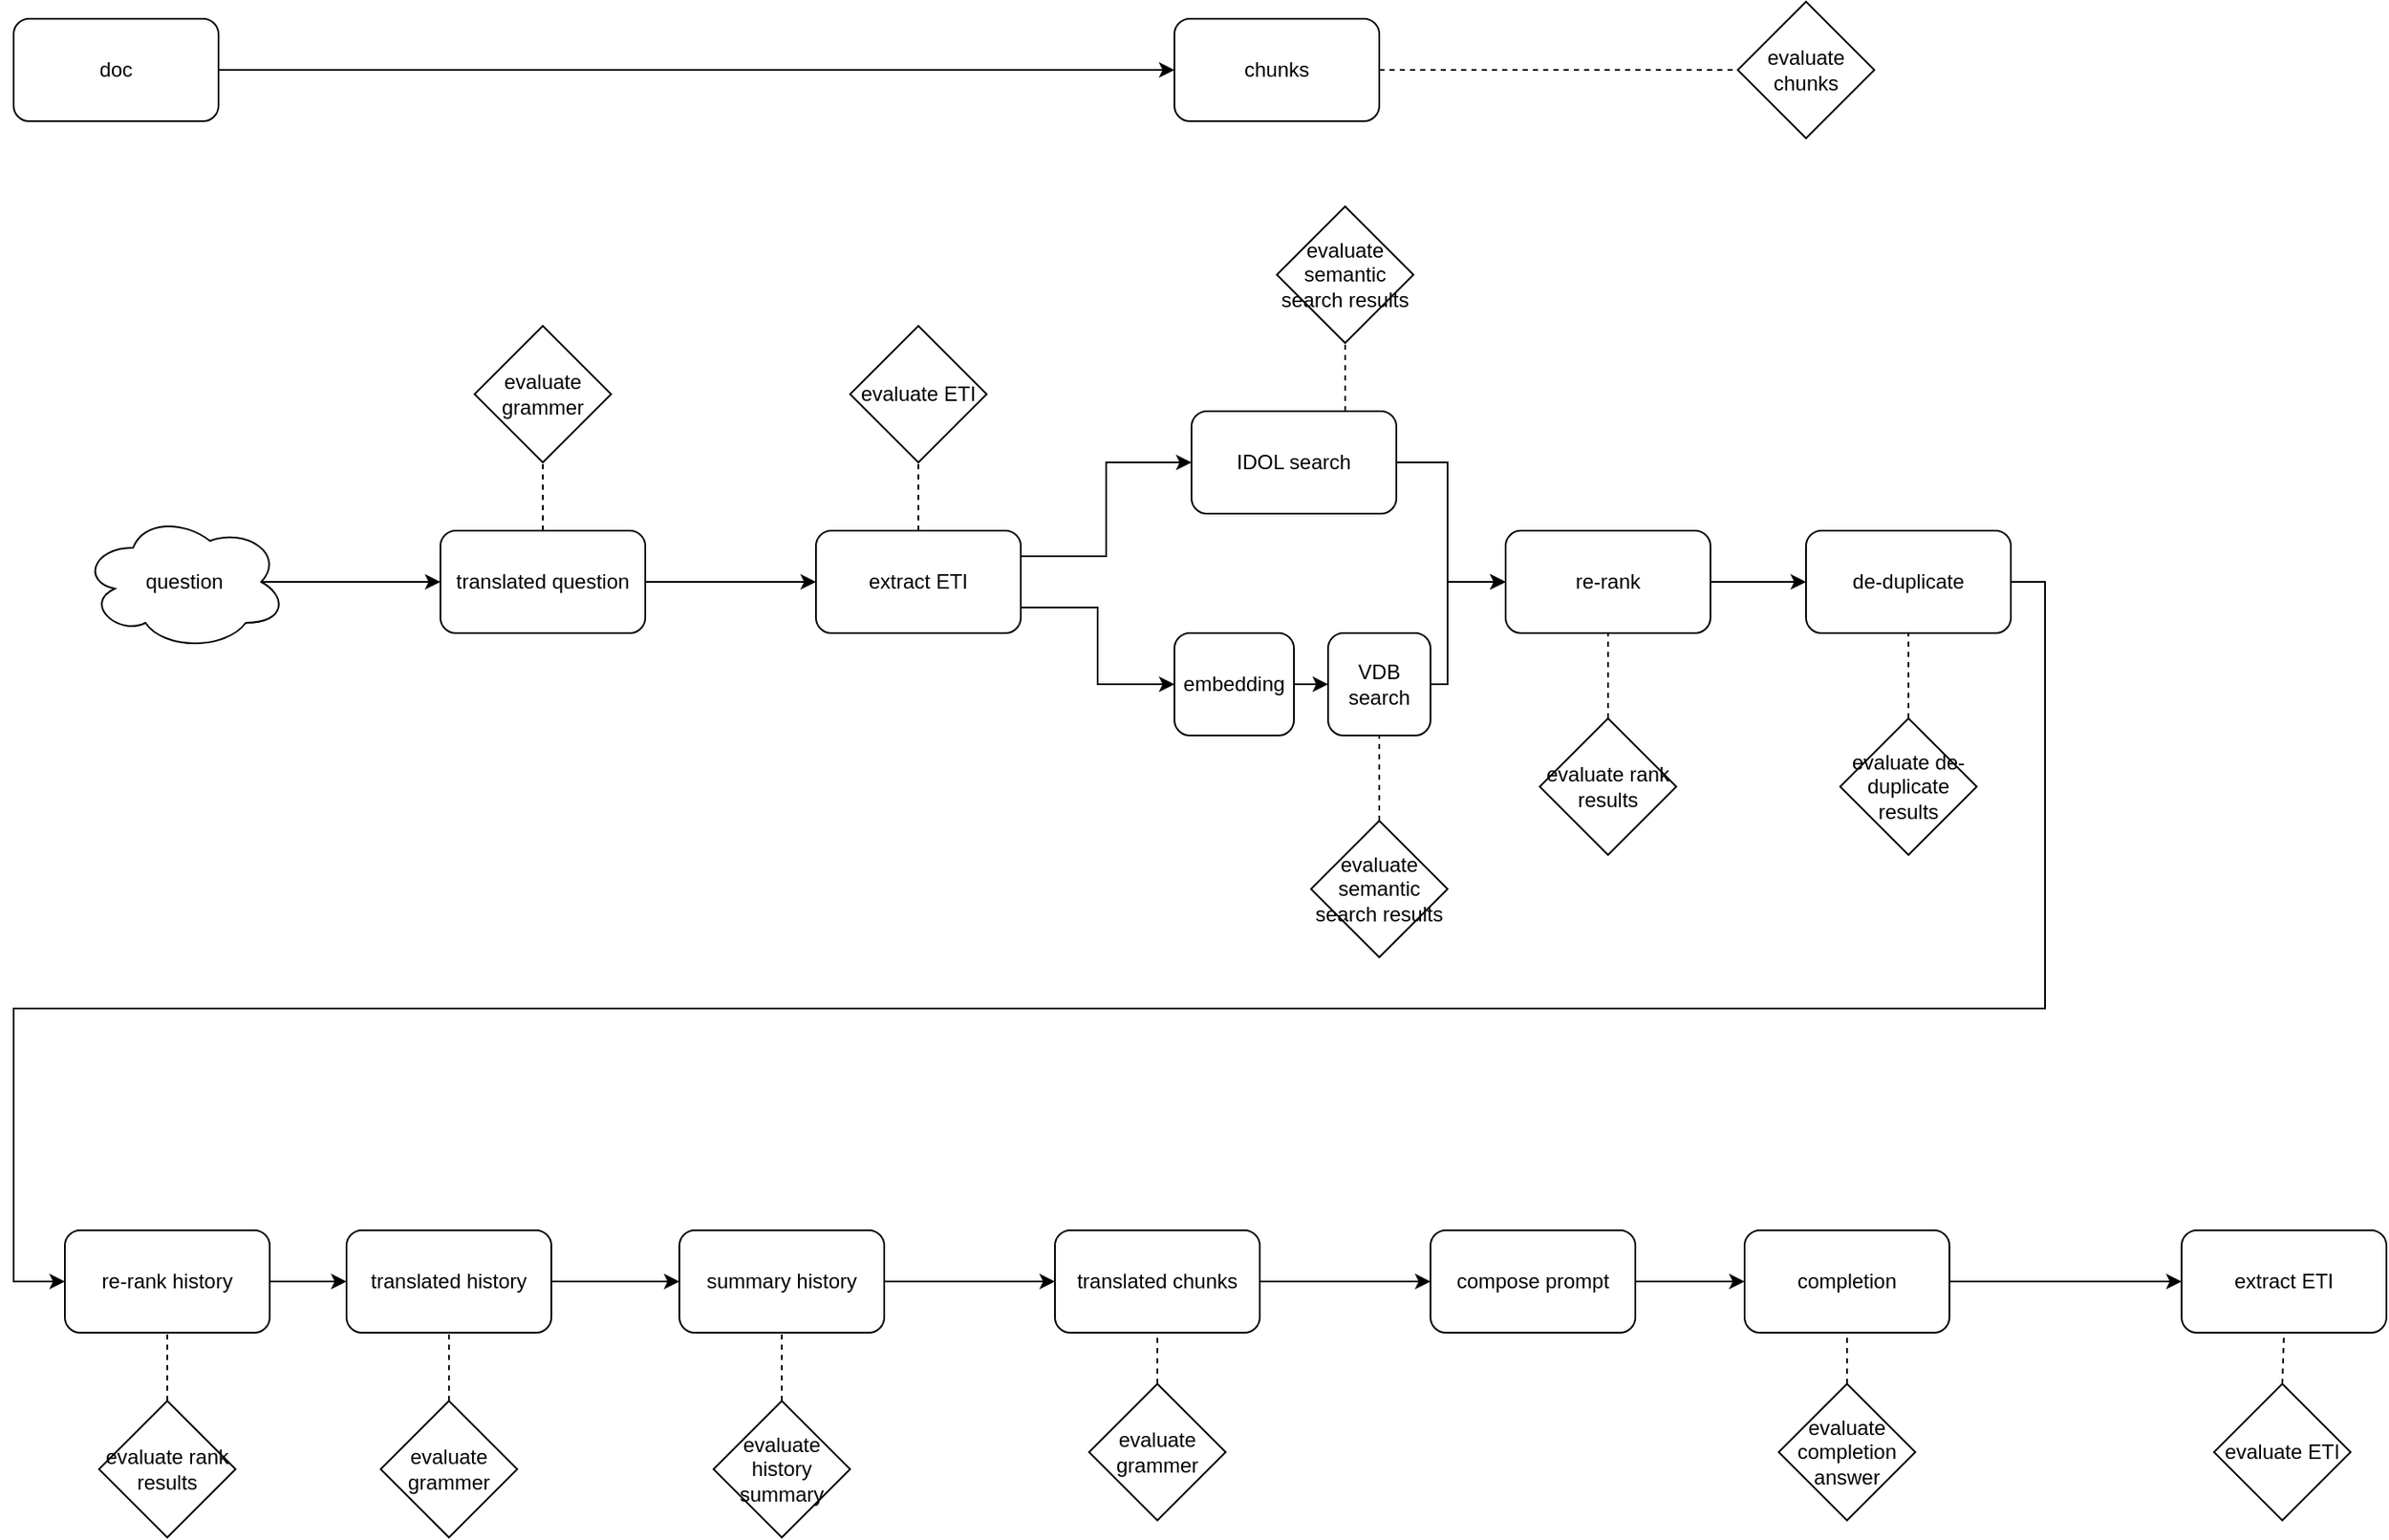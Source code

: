 <mxfile version="24.4.13" type="github">
  <diagram name="Page-1" id="ecnGbxEWdcfxiUDRCmMI">
    <mxGraphModel dx="2924" dy="1150" grid="1" gridSize="10" guides="1" tooltips="1" connect="1" arrows="1" fold="1" page="1" pageScale="1" pageWidth="850" pageHeight="1100" math="0" shadow="0">
      <root>
        <mxCell id="0" />
        <mxCell id="1" parent="0" />
        <mxCell id="C4IcIw4MS9FwO2g7vrAe-1" value="doc" style="rounded=1;whiteSpace=wrap;html=1;" vertex="1" parent="1">
          <mxGeometry x="-680" y="130" width="120" height="60" as="geometry" />
        </mxCell>
        <mxCell id="C4IcIw4MS9FwO2g7vrAe-2" value="chunks" style="rounded=1;whiteSpace=wrap;html=1;" vertex="1" parent="1">
          <mxGeometry y="130" width="120" height="60" as="geometry" />
        </mxCell>
        <mxCell id="C4IcIw4MS9FwO2g7vrAe-3" style="edgeStyle=orthogonalEdgeStyle;rounded=0;orthogonalLoop=1;jettySize=auto;html=1;exitX=1;exitY=0.5;exitDx=0;exitDy=0;entryX=0;entryY=0.5;entryDx=0;entryDy=0;" edge="1" parent="1" source="C4IcIw4MS9FwO2g7vrAe-1" target="C4IcIw4MS9FwO2g7vrAe-2">
          <mxGeometry relative="1" as="geometry" />
        </mxCell>
        <mxCell id="C4IcIw4MS9FwO2g7vrAe-4" value="evaluate chunks" style="rhombus;whiteSpace=wrap;html=1;" vertex="1" parent="1">
          <mxGeometry x="330" y="120" width="80" height="80" as="geometry" />
        </mxCell>
        <mxCell id="C4IcIw4MS9FwO2g7vrAe-5" value="" style="endArrow=none;dashed=1;html=1;rounded=0;exitX=1;exitY=0.5;exitDx=0;exitDy=0;entryX=0;entryY=0.5;entryDx=0;entryDy=0;" edge="1" parent="1" source="C4IcIw4MS9FwO2g7vrAe-2" target="C4IcIw4MS9FwO2g7vrAe-4">
          <mxGeometry width="50" height="50" relative="1" as="geometry">
            <mxPoint x="220" y="600" as="sourcePoint" />
            <mxPoint x="270" y="550" as="targetPoint" />
          </mxGeometry>
        </mxCell>
        <mxCell id="C4IcIw4MS9FwO2g7vrAe-10" style="edgeStyle=orthogonalEdgeStyle;rounded=0;orthogonalLoop=1;jettySize=auto;html=1;exitX=0.875;exitY=0.5;exitDx=0;exitDy=0;exitPerimeter=0;" edge="1" parent="1" source="C4IcIw4MS9FwO2g7vrAe-6" target="C4IcIw4MS9FwO2g7vrAe-7">
          <mxGeometry relative="1" as="geometry" />
        </mxCell>
        <mxCell id="C4IcIw4MS9FwO2g7vrAe-6" value="question" style="ellipse;shape=cloud;whiteSpace=wrap;html=1;" vertex="1" parent="1">
          <mxGeometry x="-640" y="420" width="120" height="80" as="geometry" />
        </mxCell>
        <mxCell id="C4IcIw4MS9FwO2g7vrAe-12" style="edgeStyle=orthogonalEdgeStyle;rounded=0;orthogonalLoop=1;jettySize=auto;html=1;exitX=1;exitY=0.5;exitDx=0;exitDy=0;entryX=0;entryY=0.5;entryDx=0;entryDy=0;" edge="1" parent="1" source="C4IcIw4MS9FwO2g7vrAe-7" target="C4IcIw4MS9FwO2g7vrAe-11">
          <mxGeometry relative="1" as="geometry" />
        </mxCell>
        <mxCell id="C4IcIw4MS9FwO2g7vrAe-7" value="translated question" style="rounded=1;whiteSpace=wrap;html=1;" vertex="1" parent="1">
          <mxGeometry x="-430" y="430" width="120" height="60" as="geometry" />
        </mxCell>
        <mxCell id="C4IcIw4MS9FwO2g7vrAe-8" value="evaluate grammer" style="rhombus;whiteSpace=wrap;html=1;" vertex="1" parent="1">
          <mxGeometry x="-410" y="310" width="80" height="80" as="geometry" />
        </mxCell>
        <mxCell id="C4IcIw4MS9FwO2g7vrAe-9" value="" style="endArrow=none;dashed=1;html=1;rounded=0;exitX=0.5;exitY=0;exitDx=0;exitDy=0;entryX=0.5;entryY=1;entryDx=0;entryDy=0;" edge="1" parent="1" source="C4IcIw4MS9FwO2g7vrAe-7" target="C4IcIw4MS9FwO2g7vrAe-8">
          <mxGeometry width="50" height="50" relative="1" as="geometry">
            <mxPoint x="170" y="350" as="sourcePoint" />
            <mxPoint x="330" y="350" as="targetPoint" />
          </mxGeometry>
        </mxCell>
        <mxCell id="C4IcIw4MS9FwO2g7vrAe-16" style="edgeStyle=orthogonalEdgeStyle;rounded=0;orthogonalLoop=1;jettySize=auto;html=1;exitX=1;exitY=0.25;exitDx=0;exitDy=0;entryX=0;entryY=0.5;entryDx=0;entryDy=0;" edge="1" parent="1" source="C4IcIw4MS9FwO2g7vrAe-11" target="C4IcIw4MS9FwO2g7vrAe-15">
          <mxGeometry relative="1" as="geometry" />
        </mxCell>
        <mxCell id="C4IcIw4MS9FwO2g7vrAe-18" style="edgeStyle=orthogonalEdgeStyle;rounded=0;orthogonalLoop=1;jettySize=auto;html=1;exitX=1;exitY=0.75;exitDx=0;exitDy=0;entryX=0;entryY=0.5;entryDx=0;entryDy=0;" edge="1" parent="1" source="C4IcIw4MS9FwO2g7vrAe-11" target="C4IcIw4MS9FwO2g7vrAe-47">
          <mxGeometry relative="1" as="geometry" />
        </mxCell>
        <mxCell id="C4IcIw4MS9FwO2g7vrAe-11" value="extract ETI" style="rounded=1;whiteSpace=wrap;html=1;" vertex="1" parent="1">
          <mxGeometry x="-210" y="430" width="120" height="60" as="geometry" />
        </mxCell>
        <mxCell id="C4IcIw4MS9FwO2g7vrAe-13" value="evaluate ETI" style="rhombus;whiteSpace=wrap;html=1;" vertex="1" parent="1">
          <mxGeometry x="-190" y="310" width="80" height="80" as="geometry" />
        </mxCell>
        <mxCell id="C4IcIw4MS9FwO2g7vrAe-14" value="" style="endArrow=none;dashed=1;html=1;rounded=0;exitX=0.5;exitY=0;exitDx=0;exitDy=0;entryX=0.5;entryY=1;entryDx=0;entryDy=0;" edge="1" parent="1" source="C4IcIw4MS9FwO2g7vrAe-11" target="C4IcIw4MS9FwO2g7vrAe-13">
          <mxGeometry width="50" height="50" relative="1" as="geometry">
            <mxPoint x="-360" y="440" as="sourcePoint" />
            <mxPoint x="-360" y="400" as="targetPoint" />
          </mxGeometry>
        </mxCell>
        <mxCell id="C4IcIw4MS9FwO2g7vrAe-20" style="edgeStyle=orthogonalEdgeStyle;rounded=0;orthogonalLoop=1;jettySize=auto;html=1;exitX=1;exitY=0.5;exitDx=0;exitDy=0;entryX=0;entryY=0.5;entryDx=0;entryDy=0;" edge="1" parent="1" source="C4IcIw4MS9FwO2g7vrAe-15" target="C4IcIw4MS9FwO2g7vrAe-19">
          <mxGeometry relative="1" as="geometry">
            <Array as="points">
              <mxPoint x="160" y="390" />
              <mxPoint x="160" y="460" />
            </Array>
          </mxGeometry>
        </mxCell>
        <mxCell id="C4IcIw4MS9FwO2g7vrAe-15" value="IDOL search" style="rounded=1;whiteSpace=wrap;html=1;" vertex="1" parent="1">
          <mxGeometry x="10" y="360" width="120" height="60" as="geometry" />
        </mxCell>
        <mxCell id="C4IcIw4MS9FwO2g7vrAe-21" style="edgeStyle=orthogonalEdgeStyle;rounded=0;orthogonalLoop=1;jettySize=auto;html=1;exitX=1;exitY=0.5;exitDx=0;exitDy=0;entryX=0;entryY=0.5;entryDx=0;entryDy=0;" edge="1" parent="1" source="C4IcIw4MS9FwO2g7vrAe-17" target="C4IcIw4MS9FwO2g7vrAe-19">
          <mxGeometry relative="1" as="geometry">
            <Array as="points">
              <mxPoint x="160" y="520" />
              <mxPoint x="160" y="460" />
            </Array>
          </mxGeometry>
        </mxCell>
        <mxCell id="C4IcIw4MS9FwO2g7vrAe-17" value="VDB search" style="rounded=1;whiteSpace=wrap;html=1;" vertex="1" parent="1">
          <mxGeometry x="90" y="490" width="60" height="60" as="geometry" />
        </mxCell>
        <mxCell id="C4IcIw4MS9FwO2g7vrAe-25" style="edgeStyle=orthogonalEdgeStyle;rounded=0;orthogonalLoop=1;jettySize=auto;html=1;exitX=1;exitY=0.5;exitDx=0;exitDy=0;entryX=0;entryY=0.5;entryDx=0;entryDy=0;" edge="1" parent="1" source="C4IcIw4MS9FwO2g7vrAe-58" target="C4IcIw4MS9FwO2g7vrAe-53">
          <mxGeometry relative="1" as="geometry">
            <Array as="points">
              <mxPoint x="510" y="460" />
              <mxPoint x="510" y="710" />
              <mxPoint x="-680" y="710" />
              <mxPoint x="-680" y="870" />
            </Array>
          </mxGeometry>
        </mxCell>
        <mxCell id="C4IcIw4MS9FwO2g7vrAe-59" style="edgeStyle=orthogonalEdgeStyle;rounded=0;orthogonalLoop=1;jettySize=auto;html=1;exitX=1;exitY=0.5;exitDx=0;exitDy=0;" edge="1" parent="1" source="C4IcIw4MS9FwO2g7vrAe-19" target="C4IcIw4MS9FwO2g7vrAe-58">
          <mxGeometry relative="1" as="geometry" />
        </mxCell>
        <mxCell id="C4IcIw4MS9FwO2g7vrAe-19" value="re-rank" style="rounded=1;whiteSpace=wrap;html=1;" vertex="1" parent="1">
          <mxGeometry x="194" y="430" width="120" height="60" as="geometry" />
        </mxCell>
        <mxCell id="C4IcIw4MS9FwO2g7vrAe-22" value="evaluate rank results" style="rhombus;whiteSpace=wrap;html=1;" vertex="1" parent="1">
          <mxGeometry x="214" y="540" width="80" height="80" as="geometry" />
        </mxCell>
        <mxCell id="C4IcIw4MS9FwO2g7vrAe-23" value="" style="endArrow=none;dashed=1;html=1;rounded=0;exitX=0.5;exitY=0;exitDx=0;exitDy=0;entryX=0.5;entryY=1;entryDx=0;entryDy=0;" edge="1" parent="1" source="C4IcIw4MS9FwO2g7vrAe-22" target="C4IcIw4MS9FwO2g7vrAe-19">
          <mxGeometry width="50" height="50" relative="1" as="geometry">
            <mxPoint x="-140" y="440" as="sourcePoint" />
            <mxPoint x="-140" y="400" as="targetPoint" />
          </mxGeometry>
        </mxCell>
        <mxCell id="C4IcIw4MS9FwO2g7vrAe-29" style="edgeStyle=orthogonalEdgeStyle;rounded=0;orthogonalLoop=1;jettySize=auto;html=1;exitX=1;exitY=0.5;exitDx=0;exitDy=0;entryX=0;entryY=0.5;entryDx=0;entryDy=0;" edge="1" parent="1" source="C4IcIw4MS9FwO2g7vrAe-24" target="C4IcIw4MS9FwO2g7vrAe-39">
          <mxGeometry relative="1" as="geometry" />
        </mxCell>
        <mxCell id="C4IcIw4MS9FwO2g7vrAe-24" value="summary history" style="rounded=1;whiteSpace=wrap;html=1;" vertex="1" parent="1">
          <mxGeometry x="-290" y="840" width="120" height="60" as="geometry" />
        </mxCell>
        <mxCell id="C4IcIw4MS9FwO2g7vrAe-26" value="evaluate history summary" style="rhombus;whiteSpace=wrap;html=1;" vertex="1" parent="1">
          <mxGeometry x="-270" y="940" width="80" height="80" as="geometry" />
        </mxCell>
        <mxCell id="C4IcIw4MS9FwO2g7vrAe-27" value="" style="endArrow=none;dashed=1;html=1;rounded=0;exitX=0.5;exitY=0;exitDx=0;exitDy=0;entryX=0.5;entryY=1;entryDx=0;entryDy=0;" edge="1" parent="1" source="C4IcIw4MS9FwO2g7vrAe-26" target="C4IcIw4MS9FwO2g7vrAe-24">
          <mxGeometry width="50" height="50" relative="1" as="geometry">
            <mxPoint x="-426" y="960" as="sourcePoint" />
            <mxPoint x="-426" y="910" as="targetPoint" />
          </mxGeometry>
        </mxCell>
        <mxCell id="C4IcIw4MS9FwO2g7vrAe-31" style="edgeStyle=orthogonalEdgeStyle;rounded=0;orthogonalLoop=1;jettySize=auto;html=1;exitX=1;exitY=0.5;exitDx=0;exitDy=0;entryX=0;entryY=0.5;entryDx=0;entryDy=0;" edge="1" parent="1" source="C4IcIw4MS9FwO2g7vrAe-28" target="C4IcIw4MS9FwO2g7vrAe-30">
          <mxGeometry relative="1" as="geometry" />
        </mxCell>
        <mxCell id="C4IcIw4MS9FwO2g7vrAe-28" value="compose prompt" style="rounded=1;whiteSpace=wrap;html=1;" vertex="1" parent="1">
          <mxGeometry x="150" y="840" width="120" height="60" as="geometry" />
        </mxCell>
        <mxCell id="C4IcIw4MS9FwO2g7vrAe-62" style="edgeStyle=orthogonalEdgeStyle;rounded=0;orthogonalLoop=1;jettySize=auto;html=1;exitX=1;exitY=0.5;exitDx=0;exitDy=0;entryX=0;entryY=0.5;entryDx=0;entryDy=0;" edge="1" parent="1" source="C4IcIw4MS9FwO2g7vrAe-30" target="C4IcIw4MS9FwO2g7vrAe-43">
          <mxGeometry relative="1" as="geometry" />
        </mxCell>
        <mxCell id="C4IcIw4MS9FwO2g7vrAe-30" value="completion" style="rounded=1;whiteSpace=wrap;html=1;" vertex="1" parent="1">
          <mxGeometry x="334" y="840" width="120" height="60" as="geometry" />
        </mxCell>
        <mxCell id="C4IcIw4MS9FwO2g7vrAe-32" value="evaluate completion answer" style="rhombus;whiteSpace=wrap;html=1;" vertex="1" parent="1">
          <mxGeometry x="354" y="930" width="80" height="80" as="geometry" />
        </mxCell>
        <mxCell id="C4IcIw4MS9FwO2g7vrAe-33" value="" style="endArrow=none;dashed=1;html=1;rounded=0;exitX=0.5;exitY=0;exitDx=0;exitDy=0;entryX=0.5;entryY=1;entryDx=0;entryDy=0;" edge="1" parent="1" source="C4IcIw4MS9FwO2g7vrAe-32" target="C4IcIw4MS9FwO2g7vrAe-30">
          <mxGeometry width="50" height="50" relative="1" as="geometry">
            <mxPoint x="80" y="950" as="sourcePoint" />
            <mxPoint x="80" y="910" as="targetPoint" />
          </mxGeometry>
        </mxCell>
        <mxCell id="C4IcIw4MS9FwO2g7vrAe-36" style="edgeStyle=orthogonalEdgeStyle;rounded=0;orthogonalLoop=1;jettySize=auto;html=1;exitX=1;exitY=0.5;exitDx=0;exitDy=0;entryX=0;entryY=0.5;entryDx=0;entryDy=0;" edge="1" parent="1" source="C4IcIw4MS9FwO2g7vrAe-35" target="C4IcIw4MS9FwO2g7vrAe-24">
          <mxGeometry relative="1" as="geometry" />
        </mxCell>
        <mxCell id="C4IcIw4MS9FwO2g7vrAe-35" value="translated history" style="rounded=1;whiteSpace=wrap;html=1;" vertex="1" parent="1">
          <mxGeometry x="-485" y="840" width="120" height="60" as="geometry" />
        </mxCell>
        <mxCell id="C4IcIw4MS9FwO2g7vrAe-37" value="evaluate grammer" style="rhombus;whiteSpace=wrap;html=1;" vertex="1" parent="1">
          <mxGeometry x="-465" y="940" width="80" height="80" as="geometry" />
        </mxCell>
        <mxCell id="C4IcIw4MS9FwO2g7vrAe-38" value="" style="endArrow=none;dashed=1;html=1;rounded=0;exitX=0.5;exitY=0;exitDx=0;exitDy=0;entryX=0.5;entryY=1;entryDx=0;entryDy=0;" edge="1" parent="1" source="C4IcIw4MS9FwO2g7vrAe-37" target="C4IcIw4MS9FwO2g7vrAe-35">
          <mxGeometry width="50" height="50" relative="1" as="geometry">
            <mxPoint x="-220" y="580" as="sourcePoint" />
            <mxPoint x="-220" y="540" as="targetPoint" />
          </mxGeometry>
        </mxCell>
        <mxCell id="C4IcIw4MS9FwO2g7vrAe-40" style="edgeStyle=orthogonalEdgeStyle;rounded=0;orthogonalLoop=1;jettySize=auto;html=1;exitX=1;exitY=0.5;exitDx=0;exitDy=0;entryX=0;entryY=0.5;entryDx=0;entryDy=0;" edge="1" parent="1" source="C4IcIw4MS9FwO2g7vrAe-39" target="C4IcIw4MS9FwO2g7vrAe-28">
          <mxGeometry relative="1" as="geometry" />
        </mxCell>
        <mxCell id="C4IcIw4MS9FwO2g7vrAe-39" value="translated chunks" style="rounded=1;whiteSpace=wrap;html=1;" vertex="1" parent="1">
          <mxGeometry x="-70" y="840" width="120" height="60" as="geometry" />
        </mxCell>
        <mxCell id="C4IcIw4MS9FwO2g7vrAe-41" value="evaluate grammer" style="rhombus;whiteSpace=wrap;html=1;" vertex="1" parent="1">
          <mxGeometry x="-50" y="930" width="80" height="80" as="geometry" />
        </mxCell>
        <mxCell id="C4IcIw4MS9FwO2g7vrAe-42" value="" style="endArrow=none;dashed=1;html=1;rounded=0;exitX=0.5;exitY=0;exitDx=0;exitDy=0;entryX=0.5;entryY=1;entryDx=0;entryDy=0;" edge="1" parent="1" source="C4IcIw4MS9FwO2g7vrAe-41" target="C4IcIw4MS9FwO2g7vrAe-39">
          <mxGeometry width="50" height="50" relative="1" as="geometry">
            <mxPoint x="-220" y="950" as="sourcePoint" />
            <mxPoint x="-220" y="910" as="targetPoint" />
          </mxGeometry>
        </mxCell>
        <mxCell id="C4IcIw4MS9FwO2g7vrAe-43" value="extract ETI" style="rounded=1;whiteSpace=wrap;html=1;" vertex="1" parent="1">
          <mxGeometry x="590" y="840" width="120" height="60" as="geometry" />
        </mxCell>
        <mxCell id="C4IcIw4MS9FwO2g7vrAe-45" value="evaluate ETI" style="rhombus;whiteSpace=wrap;html=1;" vertex="1" parent="1">
          <mxGeometry x="609" y="930" width="80" height="80" as="geometry" />
        </mxCell>
        <mxCell id="C4IcIw4MS9FwO2g7vrAe-46" value="" style="endArrow=none;dashed=1;html=1;rounded=0;exitX=0.5;exitY=0;exitDx=0;exitDy=0;entryX=0.5;entryY=1;entryDx=0;entryDy=0;" edge="1" parent="1" source="C4IcIw4MS9FwO2g7vrAe-45" target="C4IcIw4MS9FwO2g7vrAe-43">
          <mxGeometry width="50" height="50" relative="1" as="geometry">
            <mxPoint x="1090" y="340" as="sourcePoint" />
            <mxPoint x="1090" y="300" as="targetPoint" />
          </mxGeometry>
        </mxCell>
        <mxCell id="C4IcIw4MS9FwO2g7vrAe-48" style="edgeStyle=orthogonalEdgeStyle;rounded=0;orthogonalLoop=1;jettySize=auto;html=1;exitX=1;exitY=0.5;exitDx=0;exitDy=0;entryX=0;entryY=0.5;entryDx=0;entryDy=0;" edge="1" parent="1" source="C4IcIw4MS9FwO2g7vrAe-47" target="C4IcIw4MS9FwO2g7vrAe-17">
          <mxGeometry relative="1" as="geometry" />
        </mxCell>
        <mxCell id="C4IcIw4MS9FwO2g7vrAe-47" value="embedding" style="rounded=1;whiteSpace=wrap;html=1;" vertex="1" parent="1">
          <mxGeometry y="490" width="70" height="60" as="geometry" />
        </mxCell>
        <mxCell id="C4IcIw4MS9FwO2g7vrAe-49" value="evaluate&lt;div&gt;semantic search results&lt;/div&gt;" style="rhombus;whiteSpace=wrap;html=1;" vertex="1" parent="1">
          <mxGeometry x="80" y="600" width="80" height="80" as="geometry" />
        </mxCell>
        <mxCell id="C4IcIw4MS9FwO2g7vrAe-50" value="" style="endArrow=none;dashed=1;html=1;rounded=0;exitX=0.5;exitY=0;exitDx=0;exitDy=0;entryX=0.5;entryY=1;entryDx=0;entryDy=0;" edge="1" parent="1" source="C4IcIw4MS9FwO2g7vrAe-49" target="C4IcIw4MS9FwO2g7vrAe-17">
          <mxGeometry width="50" height="50" relative="1" as="geometry">
            <mxPoint x="264" y="550" as="sourcePoint" />
            <mxPoint x="264" y="500" as="targetPoint" />
          </mxGeometry>
        </mxCell>
        <mxCell id="C4IcIw4MS9FwO2g7vrAe-51" value="evaluate&lt;div&gt;semantic search results&lt;/div&gt;" style="rhombus;whiteSpace=wrap;html=1;" vertex="1" parent="1">
          <mxGeometry x="60" y="240" width="80" height="80" as="geometry" />
        </mxCell>
        <mxCell id="C4IcIw4MS9FwO2g7vrAe-52" value="" style="endArrow=none;dashed=1;html=1;rounded=0;exitX=0.75;exitY=0;exitDx=0;exitDy=0;" edge="1" parent="1" source="C4IcIw4MS9FwO2g7vrAe-15" target="C4IcIw4MS9FwO2g7vrAe-51">
          <mxGeometry width="50" height="50" relative="1" as="geometry">
            <mxPoint x="130" y="610" as="sourcePoint" />
            <mxPoint x="130" y="560" as="targetPoint" />
          </mxGeometry>
        </mxCell>
        <mxCell id="C4IcIw4MS9FwO2g7vrAe-54" style="edgeStyle=orthogonalEdgeStyle;rounded=0;orthogonalLoop=1;jettySize=auto;html=1;exitX=1;exitY=0.5;exitDx=0;exitDy=0;entryX=0;entryY=0.5;entryDx=0;entryDy=0;" edge="1" parent="1" source="C4IcIw4MS9FwO2g7vrAe-53" target="C4IcIw4MS9FwO2g7vrAe-35">
          <mxGeometry relative="1" as="geometry" />
        </mxCell>
        <mxCell id="C4IcIw4MS9FwO2g7vrAe-53" value="re-rank history" style="rounded=1;whiteSpace=wrap;html=1;" vertex="1" parent="1">
          <mxGeometry x="-650" y="840" width="120" height="60" as="geometry" />
        </mxCell>
        <mxCell id="C4IcIw4MS9FwO2g7vrAe-55" value="evaluate rank results" style="rhombus;whiteSpace=wrap;html=1;" vertex="1" parent="1">
          <mxGeometry x="-630" y="940" width="80" height="80" as="geometry" />
        </mxCell>
        <mxCell id="C4IcIw4MS9FwO2g7vrAe-56" value="" style="endArrow=none;dashed=1;html=1;rounded=0;entryX=0.5;entryY=1;entryDx=0;entryDy=0;exitX=0.5;exitY=0;exitDx=0;exitDy=0;" edge="1" parent="1" source="C4IcIw4MS9FwO2g7vrAe-55" target="C4IcIw4MS9FwO2g7vrAe-53">
          <mxGeometry width="50" height="50" relative="1" as="geometry">
            <mxPoint x="-590" y="930" as="sourcePoint" />
            <mxPoint x="270" y="560" as="targetPoint" />
          </mxGeometry>
        </mxCell>
        <mxCell id="C4IcIw4MS9FwO2g7vrAe-58" value="de-duplicate" style="rounded=1;whiteSpace=wrap;html=1;" vertex="1" parent="1">
          <mxGeometry x="370" y="430" width="120" height="60" as="geometry" />
        </mxCell>
        <mxCell id="C4IcIw4MS9FwO2g7vrAe-60" value="evaluate de-duplicate results" style="rhombus;whiteSpace=wrap;html=1;" vertex="1" parent="1">
          <mxGeometry x="390" y="540" width="80" height="80" as="geometry" />
        </mxCell>
        <mxCell id="C4IcIw4MS9FwO2g7vrAe-61" value="" style="endArrow=none;dashed=1;html=1;rounded=0;exitX=0.5;exitY=0;exitDx=0;exitDy=0;entryX=0.5;entryY=1;entryDx=0;entryDy=0;" edge="1" parent="1" source="C4IcIw4MS9FwO2g7vrAe-60" target="C4IcIw4MS9FwO2g7vrAe-58">
          <mxGeometry width="50" height="50" relative="1" as="geometry">
            <mxPoint x="264" y="550" as="sourcePoint" />
            <mxPoint x="264" y="500" as="targetPoint" />
          </mxGeometry>
        </mxCell>
      </root>
    </mxGraphModel>
  </diagram>
</mxfile>
